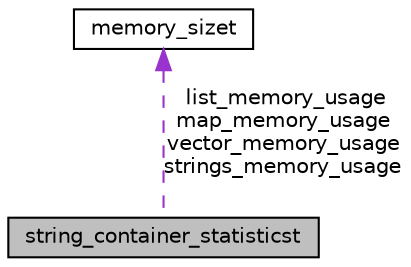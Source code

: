 digraph "string_container_statisticst"
{
 // LATEX_PDF_SIZE
  bgcolor="transparent";
  edge [fontname="Helvetica",fontsize="10",labelfontname="Helvetica",labelfontsize="10"];
  node [fontname="Helvetica",fontsize="10",shape=record];
  Node1 [label="string_container_statisticst",height=0.2,width=0.4,color="black", fillcolor="grey75", style="filled", fontcolor="black",tooltip="Has estimated statistics about string container (estimated because this only uses public information,..."];
  Node2 -> Node1 [dir="back",color="darkorchid3",fontsize="10",style="dashed",label=" list_memory_usage\nmap_memory_usage\nvector_memory_usage\nstrings_memory_usage" ,fontname="Helvetica"];
  Node2 [label="memory_sizet",height=0.2,width=0.4,color="black",URL="$classmemory__sizet.html",tooltip=" "];
}
